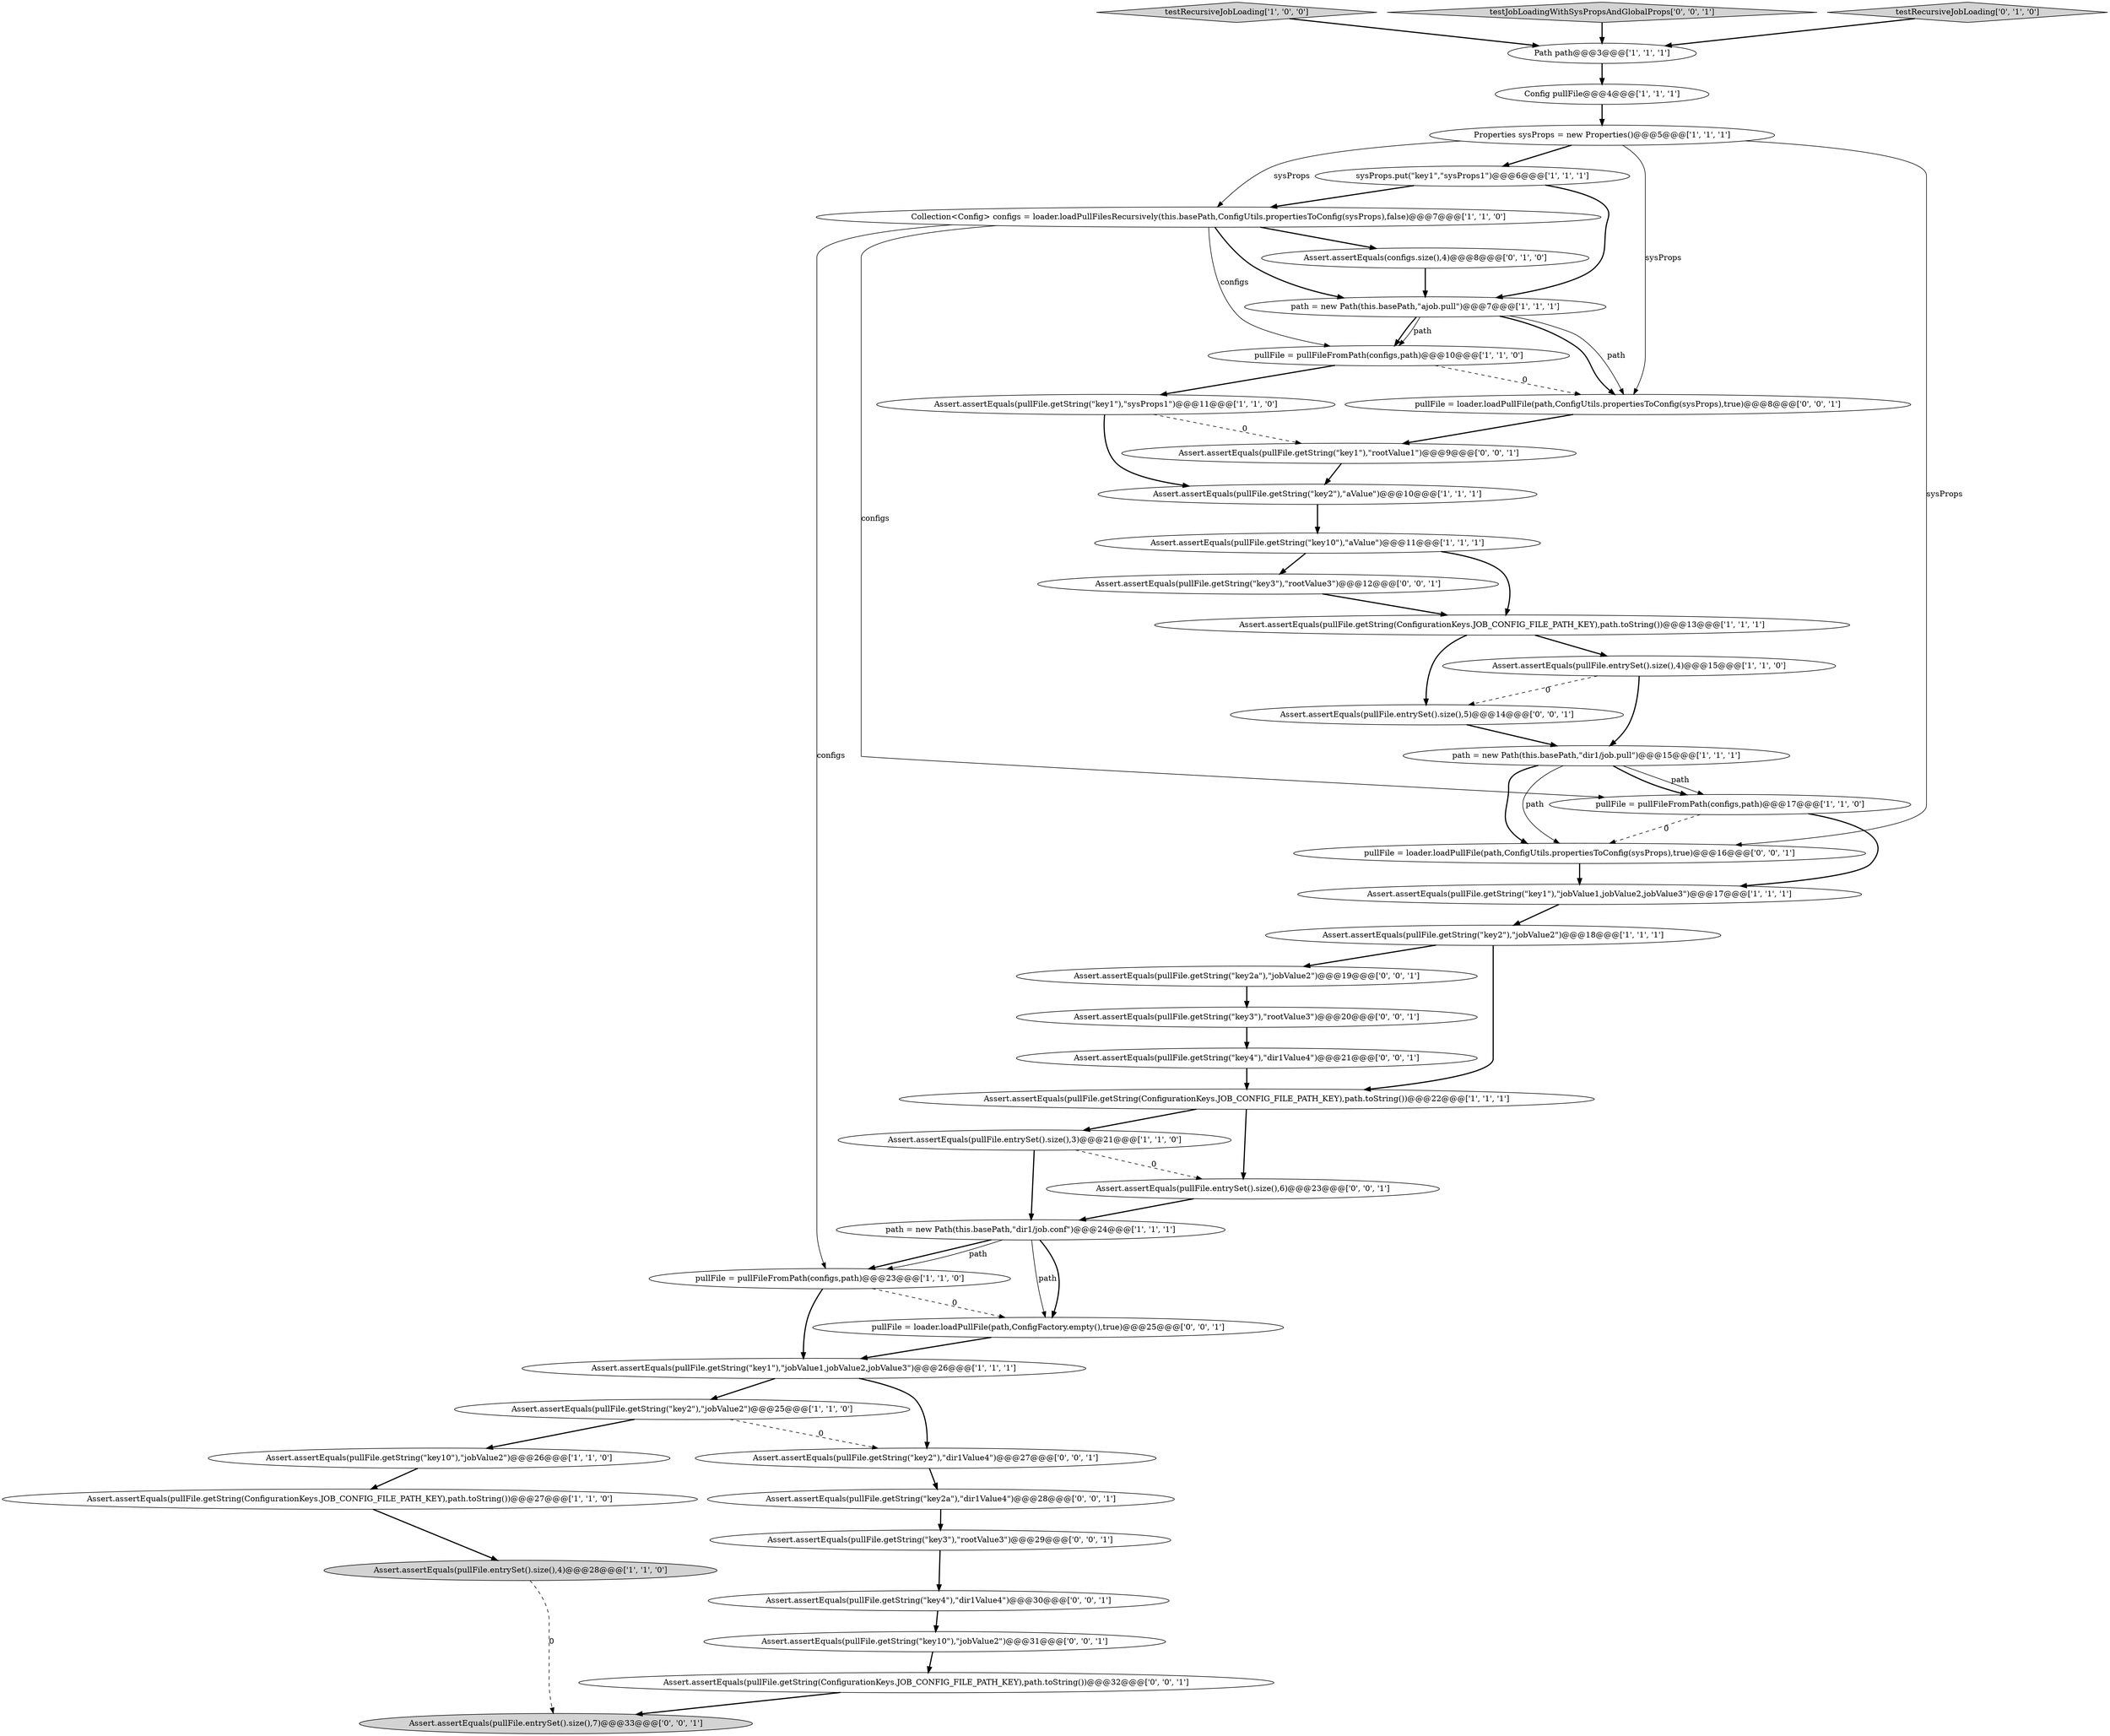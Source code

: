 digraph {
2 [style = filled, label = "Assert.assertEquals(pullFile.getString(\"key1\"),\"sysProps1\")@@@11@@@['1', '1', '0']", fillcolor = white, shape = ellipse image = "AAA0AAABBB1BBB"];
28 [style = filled, label = "Assert.assertEquals(pullFile.getString(\"key3\"),\"rootValue3\")@@@20@@@['0', '0', '1']", fillcolor = white, shape = ellipse image = "AAA0AAABBB3BBB"];
30 [style = filled, label = "Assert.assertEquals(pullFile.getString(\"key2a\"),\"dir1Value4\")@@@28@@@['0', '0', '1']", fillcolor = white, shape = ellipse image = "AAA0AAABBB3BBB"];
44 [style = filled, label = "Assert.assertEquals(pullFile.entrySet().size(),7)@@@33@@@['0', '0', '1']", fillcolor = lightgray, shape = ellipse image = "AAA0AAABBB3BBB"];
7 [style = filled, label = "Assert.assertEquals(pullFile.getString(\"key2\"),\"jobValue2\")@@@25@@@['1', '1', '0']", fillcolor = white, shape = ellipse image = "AAA0AAABBB1BBB"];
17 [style = filled, label = "Assert.assertEquals(pullFile.getString(\"key10\"),\"aValue\")@@@11@@@['1', '1', '1']", fillcolor = white, shape = ellipse image = "AAA0AAABBB1BBB"];
24 [style = filled, label = "Assert.assertEquals(pullFile.getString(\"key10\"),\"jobValue2\")@@@26@@@['1', '1', '0']", fillcolor = white, shape = ellipse image = "AAA0AAABBB1BBB"];
12 [style = filled, label = "Assert.assertEquals(pullFile.entrySet().size(),3)@@@21@@@['1', '1', '0']", fillcolor = white, shape = ellipse image = "AAA0AAABBB1BBB"];
19 [style = filled, label = "Assert.assertEquals(pullFile.getString(\"key2\"),\"aValue\")@@@10@@@['1', '1', '1']", fillcolor = white, shape = ellipse image = "AAA0AAABBB1BBB"];
22 [style = filled, label = "Assert.assertEquals(pullFile.getString(\"key2\"),\"jobValue2\")@@@18@@@['1', '1', '1']", fillcolor = white, shape = ellipse image = "AAA0AAABBB1BBB"];
23 [style = filled, label = "Assert.assertEquals(pullFile.entrySet().size(),4)@@@15@@@['1', '1', '0']", fillcolor = white, shape = ellipse image = "AAA0AAABBB1BBB"];
45 [style = filled, label = "Assert.assertEquals(pullFile.getString(\"key1\"),\"rootValue1\")@@@9@@@['0', '0', '1']", fillcolor = white, shape = ellipse image = "AAA0AAABBB3BBB"];
31 [style = filled, label = "Assert.assertEquals(pullFile.getString(\"key4\"),\"dir1Value4\")@@@21@@@['0', '0', '1']", fillcolor = white, shape = ellipse image = "AAA0AAABBB3BBB"];
1 [style = filled, label = "Assert.assertEquals(pullFile.getString(ConfigurationKeys.JOB_CONFIG_FILE_PATH_KEY),path.toString())@@@13@@@['1', '1', '1']", fillcolor = white, shape = ellipse image = "AAA0AAABBB1BBB"];
41 [style = filled, label = "Assert.assertEquals(pullFile.getString(\"key3\"),\"rootValue3\")@@@12@@@['0', '0', '1']", fillcolor = white, shape = ellipse image = "AAA0AAABBB3BBB"];
40 [style = filled, label = "Assert.assertEquals(pullFile.getString(ConfigurationKeys.JOB_CONFIG_FILE_PATH_KEY),path.toString())@@@32@@@['0', '0', '1']", fillcolor = white, shape = ellipse image = "AAA0AAABBB3BBB"];
8 [style = filled, label = "testRecursiveJobLoading['1', '0', '0']", fillcolor = lightgray, shape = diamond image = "AAA0AAABBB1BBB"];
0 [style = filled, label = "Collection<Config> configs = loader.loadPullFilesRecursively(this.basePath,ConfigUtils.propertiesToConfig(sysProps),false)@@@7@@@['1', '1', '0']", fillcolor = white, shape = ellipse image = "AAA0AAABBB1BBB"];
16 [style = filled, label = "path = new Path(this.basePath,\"dir1/job.conf\")@@@24@@@['1', '1', '1']", fillcolor = white, shape = ellipse image = "AAA0AAABBB1BBB"];
15 [style = filled, label = "Assert.assertEquals(pullFile.getString(\"key1\"),\"jobValue1,jobValue2,jobValue3\")@@@26@@@['1', '1', '1']", fillcolor = white, shape = ellipse image = "AAA0AAABBB1BBB"];
35 [style = filled, label = "pullFile = loader.loadPullFile(path,ConfigUtils.propertiesToConfig(sysProps),true)@@@16@@@['0', '0', '1']", fillcolor = white, shape = ellipse image = "AAA0AAABBB3BBB"];
42 [style = filled, label = "Assert.assertEquals(pullFile.entrySet().size(),5)@@@14@@@['0', '0', '1']", fillcolor = white, shape = ellipse image = "AAA0AAABBB3BBB"];
34 [style = filled, label = "pullFile = loader.loadPullFile(path,ConfigFactory.empty(),true)@@@25@@@['0', '0', '1']", fillcolor = white, shape = ellipse image = "AAA0AAABBB3BBB"];
18 [style = filled, label = "pullFile = pullFileFromPath(configs,path)@@@10@@@['1', '1', '0']", fillcolor = white, shape = ellipse image = "AAA0AAABBB1BBB"];
39 [style = filled, label = "testJobLoadingWithSysPropsAndGlobalProps['0', '0', '1']", fillcolor = lightgray, shape = diamond image = "AAA0AAABBB3BBB"];
27 [style = filled, label = "testRecursiveJobLoading['0', '1', '0']", fillcolor = lightgray, shape = diamond image = "AAA0AAABBB2BBB"];
9 [style = filled, label = "Properties sysProps = new Properties()@@@5@@@['1', '1', '1']", fillcolor = white, shape = ellipse image = "AAA0AAABBB1BBB"];
32 [style = filled, label = "Assert.assertEquals(pullFile.getString(\"key2\"),\"dir1Value4\")@@@27@@@['0', '0', '1']", fillcolor = white, shape = ellipse image = "AAA0AAABBB3BBB"];
26 [style = filled, label = "Assert.assertEquals(configs.size(),4)@@@8@@@['0', '1', '0']", fillcolor = white, shape = ellipse image = "AAA1AAABBB2BBB"];
37 [style = filled, label = "Assert.assertEquals(pullFile.getString(\"key2a\"),\"jobValue2\")@@@19@@@['0', '0', '1']", fillcolor = white, shape = ellipse image = "AAA0AAABBB3BBB"];
6 [style = filled, label = "path = new Path(this.basePath,\"ajob.pull\")@@@7@@@['1', '1', '1']", fillcolor = white, shape = ellipse image = "AAA0AAABBB1BBB"];
20 [style = filled, label = "Config pullFile@@@4@@@['1', '1', '1']", fillcolor = white, shape = ellipse image = "AAA0AAABBB1BBB"];
11 [style = filled, label = "Assert.assertEquals(pullFile.getString(ConfigurationKeys.JOB_CONFIG_FILE_PATH_KEY),path.toString())@@@22@@@['1', '1', '1']", fillcolor = white, shape = ellipse image = "AAA0AAABBB1BBB"];
38 [style = filled, label = "Assert.assertEquals(pullFile.getString(\"key4\"),\"dir1Value4\")@@@30@@@['0', '0', '1']", fillcolor = white, shape = ellipse image = "AAA0AAABBB3BBB"];
4 [style = filled, label = "path = new Path(this.basePath,\"dir1/job.pull\")@@@15@@@['1', '1', '1']", fillcolor = white, shape = ellipse image = "AAA0AAABBB1BBB"];
21 [style = filled, label = "Assert.assertEquals(pullFile.getString(\"key1\"),\"jobValue1,jobValue2,jobValue3\")@@@17@@@['1', '1', '1']", fillcolor = white, shape = ellipse image = "AAA0AAABBB1BBB"];
13 [style = filled, label = "pullFile = pullFileFromPath(configs,path)@@@23@@@['1', '1', '0']", fillcolor = white, shape = ellipse image = "AAA0AAABBB1BBB"];
3 [style = filled, label = "sysProps.put(\"key1\",\"sysProps1\")@@@6@@@['1', '1', '1']", fillcolor = white, shape = ellipse image = "AAA0AAABBB1BBB"];
33 [style = filled, label = "Assert.assertEquals(pullFile.getString(\"key10\"),\"jobValue2\")@@@31@@@['0', '0', '1']", fillcolor = white, shape = ellipse image = "AAA0AAABBB3BBB"];
25 [style = filled, label = "Path path@@@3@@@['1', '1', '1']", fillcolor = white, shape = ellipse image = "AAA0AAABBB1BBB"];
36 [style = filled, label = "Assert.assertEquals(pullFile.getString(\"key3\"),\"rootValue3\")@@@29@@@['0', '0', '1']", fillcolor = white, shape = ellipse image = "AAA0AAABBB3BBB"];
5 [style = filled, label = "Assert.assertEquals(pullFile.entrySet().size(),4)@@@28@@@['1', '1', '0']", fillcolor = lightgray, shape = ellipse image = "AAA0AAABBB1BBB"];
43 [style = filled, label = "Assert.assertEquals(pullFile.entrySet().size(),6)@@@23@@@['0', '0', '1']", fillcolor = white, shape = ellipse image = "AAA0AAABBB3BBB"];
14 [style = filled, label = "Assert.assertEquals(pullFile.getString(ConfigurationKeys.JOB_CONFIG_FILE_PATH_KEY),path.toString())@@@27@@@['1', '1', '0']", fillcolor = white, shape = ellipse image = "AAA0AAABBB1BBB"];
10 [style = filled, label = "pullFile = pullFileFromPath(configs,path)@@@17@@@['1', '1', '0']", fillcolor = white, shape = ellipse image = "AAA0AAABBB1BBB"];
29 [style = filled, label = "pullFile = loader.loadPullFile(path,ConfigUtils.propertiesToConfig(sysProps),true)@@@8@@@['0', '0', '1']", fillcolor = white, shape = ellipse image = "AAA0AAABBB3BBB"];
0->6 [style = bold, label=""];
22->11 [style = bold, label=""];
14->5 [style = bold, label=""];
26->6 [style = bold, label=""];
28->31 [style = bold, label=""];
29->45 [style = bold, label=""];
6->18 [style = bold, label=""];
10->21 [style = bold, label=""];
13->15 [style = bold, label=""];
34->15 [style = bold, label=""];
1->42 [style = bold, label=""];
7->24 [style = bold, label=""];
11->12 [style = bold, label=""];
31->11 [style = bold, label=""];
27->25 [style = bold, label=""];
18->2 [style = bold, label=""];
21->22 [style = bold, label=""];
2->45 [style = dashed, label="0"];
11->43 [style = bold, label=""];
16->34 [style = solid, label="path"];
10->35 [style = dashed, label="0"];
42->4 [style = bold, label=""];
25->20 [style = bold, label=""];
9->35 [style = solid, label="sysProps"];
4->35 [style = bold, label=""];
9->3 [style = bold, label=""];
4->10 [style = solid, label="path"];
7->32 [style = dashed, label="0"];
16->34 [style = bold, label=""];
1->23 [style = bold, label=""];
6->18 [style = solid, label="path"];
16->13 [style = bold, label=""];
15->7 [style = bold, label=""];
23->42 [style = dashed, label="0"];
43->16 [style = bold, label=""];
33->40 [style = bold, label=""];
12->16 [style = bold, label=""];
3->6 [style = bold, label=""];
40->44 [style = bold, label=""];
2->19 [style = bold, label=""];
0->13 [style = solid, label="configs"];
6->29 [style = bold, label=""];
5->44 [style = dashed, label="0"];
3->0 [style = bold, label=""];
19->17 [style = bold, label=""];
8->25 [style = bold, label=""];
0->26 [style = bold, label=""];
45->19 [style = bold, label=""];
37->28 [style = bold, label=""];
9->0 [style = solid, label="sysProps"];
22->37 [style = bold, label=""];
35->21 [style = bold, label=""];
4->10 [style = bold, label=""];
12->43 [style = dashed, label="0"];
32->30 [style = bold, label=""];
20->9 [style = bold, label=""];
36->38 [style = bold, label=""];
15->32 [style = bold, label=""];
38->33 [style = bold, label=""];
6->29 [style = solid, label="path"];
24->14 [style = bold, label=""];
13->34 [style = dashed, label="0"];
0->18 [style = solid, label="configs"];
9->29 [style = solid, label="sysProps"];
18->29 [style = dashed, label="0"];
23->4 [style = bold, label=""];
30->36 [style = bold, label=""];
17->41 [style = bold, label=""];
39->25 [style = bold, label=""];
4->35 [style = solid, label="path"];
0->10 [style = solid, label="configs"];
41->1 [style = bold, label=""];
17->1 [style = bold, label=""];
16->13 [style = solid, label="path"];
}
